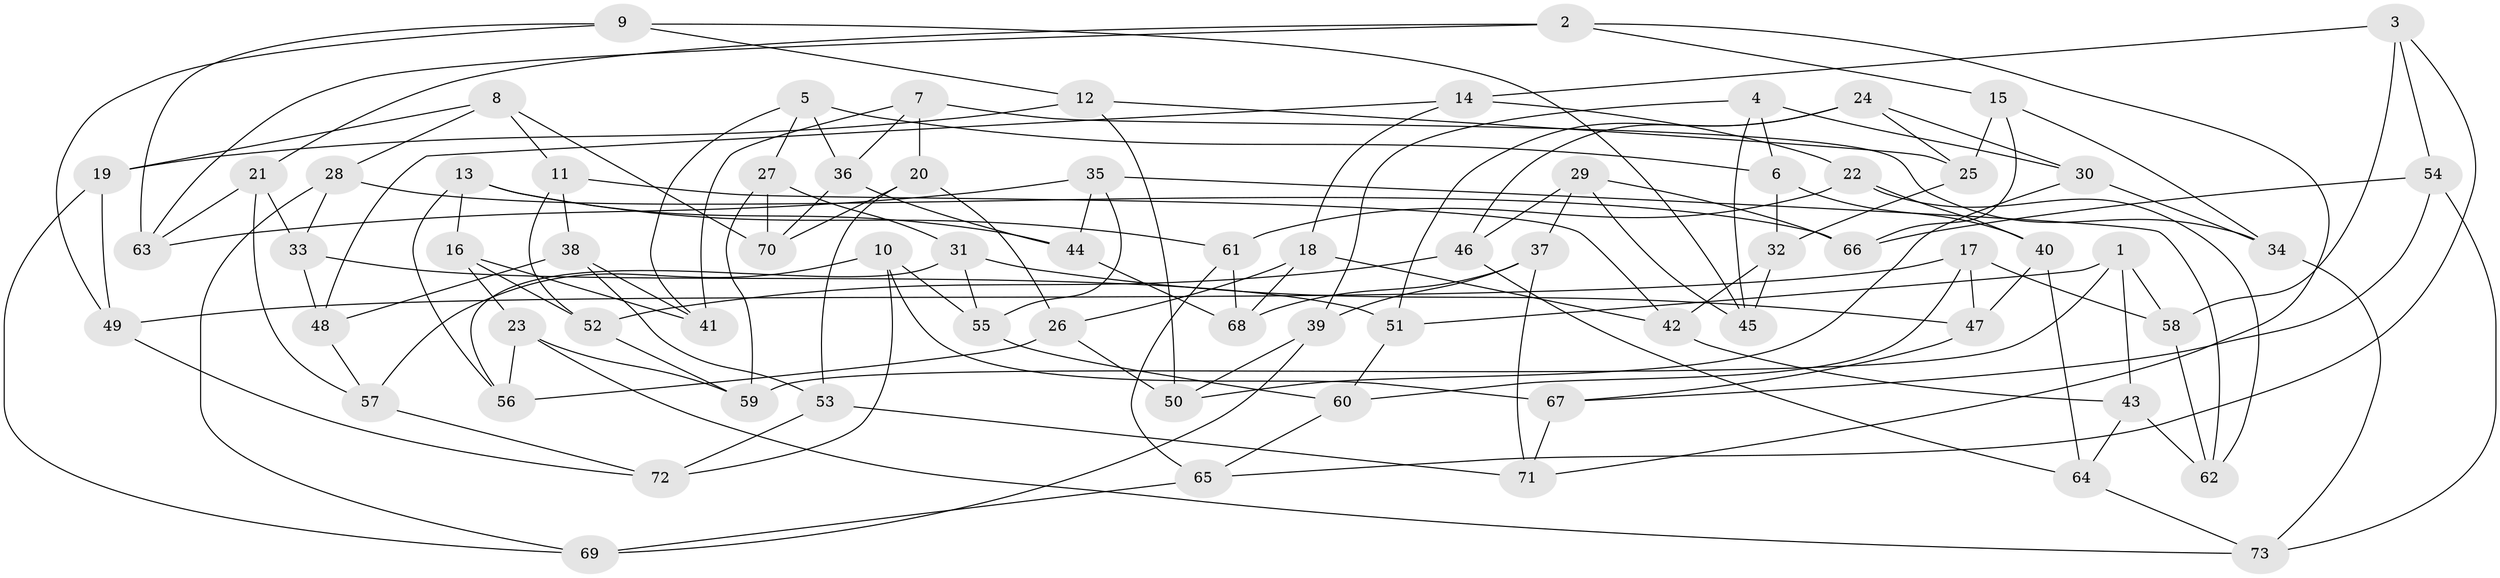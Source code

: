 // coarse degree distribution, {5: 0.2857142857142857, 4: 0.23809523809523808, 3: 0.23809523809523808, 6: 0.047619047619047616, 7: 0.047619047619047616, 9: 0.09523809523809523, 12: 0.047619047619047616}
// Generated by graph-tools (version 1.1) at 2025/03/03/04/25 22:03:01]
// undirected, 73 vertices, 146 edges
graph export_dot {
graph [start="1"]
  node [color=gray90,style=filled];
  1;
  2;
  3;
  4;
  5;
  6;
  7;
  8;
  9;
  10;
  11;
  12;
  13;
  14;
  15;
  16;
  17;
  18;
  19;
  20;
  21;
  22;
  23;
  24;
  25;
  26;
  27;
  28;
  29;
  30;
  31;
  32;
  33;
  34;
  35;
  36;
  37;
  38;
  39;
  40;
  41;
  42;
  43;
  44;
  45;
  46;
  47;
  48;
  49;
  50;
  51;
  52;
  53;
  54;
  55;
  56;
  57;
  58;
  59;
  60;
  61;
  62;
  63;
  64;
  65;
  66;
  67;
  68;
  69;
  70;
  71;
  72;
  73;
  1 -- 58;
  1 -- 51;
  1 -- 43;
  1 -- 59;
  2 -- 63;
  2 -- 21;
  2 -- 15;
  2 -- 71;
  3 -- 14;
  3 -- 58;
  3 -- 54;
  3 -- 65;
  4 -- 39;
  4 -- 45;
  4 -- 6;
  4 -- 30;
  5 -- 36;
  5 -- 41;
  5 -- 6;
  5 -- 27;
  6 -- 32;
  6 -- 40;
  7 -- 36;
  7 -- 20;
  7 -- 34;
  7 -- 41;
  8 -- 19;
  8 -- 28;
  8 -- 11;
  8 -- 70;
  9 -- 12;
  9 -- 49;
  9 -- 63;
  9 -- 45;
  10 -- 67;
  10 -- 57;
  10 -- 55;
  10 -- 72;
  11 -- 42;
  11 -- 52;
  11 -- 38;
  12 -- 25;
  12 -- 50;
  12 -- 19;
  13 -- 16;
  13 -- 44;
  13 -- 61;
  13 -- 56;
  14 -- 18;
  14 -- 48;
  14 -- 22;
  15 -- 34;
  15 -- 66;
  15 -- 25;
  16 -- 52;
  16 -- 41;
  16 -- 23;
  17 -- 47;
  17 -- 58;
  17 -- 49;
  17 -- 60;
  18 -- 68;
  18 -- 26;
  18 -- 42;
  19 -- 69;
  19 -- 49;
  20 -- 26;
  20 -- 53;
  20 -- 70;
  21 -- 33;
  21 -- 63;
  21 -- 57;
  22 -- 62;
  22 -- 40;
  22 -- 61;
  23 -- 59;
  23 -- 73;
  23 -- 56;
  24 -- 30;
  24 -- 46;
  24 -- 25;
  24 -- 51;
  25 -- 32;
  26 -- 50;
  26 -- 56;
  27 -- 70;
  27 -- 31;
  27 -- 59;
  28 -- 69;
  28 -- 33;
  28 -- 66;
  29 -- 45;
  29 -- 46;
  29 -- 66;
  29 -- 37;
  30 -- 34;
  30 -- 50;
  31 -- 47;
  31 -- 56;
  31 -- 55;
  32 -- 42;
  32 -- 45;
  33 -- 51;
  33 -- 48;
  34 -- 73;
  35 -- 62;
  35 -- 44;
  35 -- 63;
  35 -- 55;
  36 -- 44;
  36 -- 70;
  37 -- 71;
  37 -- 39;
  37 -- 68;
  38 -- 48;
  38 -- 41;
  38 -- 53;
  39 -- 50;
  39 -- 69;
  40 -- 47;
  40 -- 64;
  42 -- 43;
  43 -- 64;
  43 -- 62;
  44 -- 68;
  46 -- 52;
  46 -- 64;
  47 -- 67;
  48 -- 57;
  49 -- 72;
  51 -- 60;
  52 -- 59;
  53 -- 71;
  53 -- 72;
  54 -- 67;
  54 -- 66;
  54 -- 73;
  55 -- 60;
  57 -- 72;
  58 -- 62;
  60 -- 65;
  61 -- 68;
  61 -- 65;
  64 -- 73;
  65 -- 69;
  67 -- 71;
}
